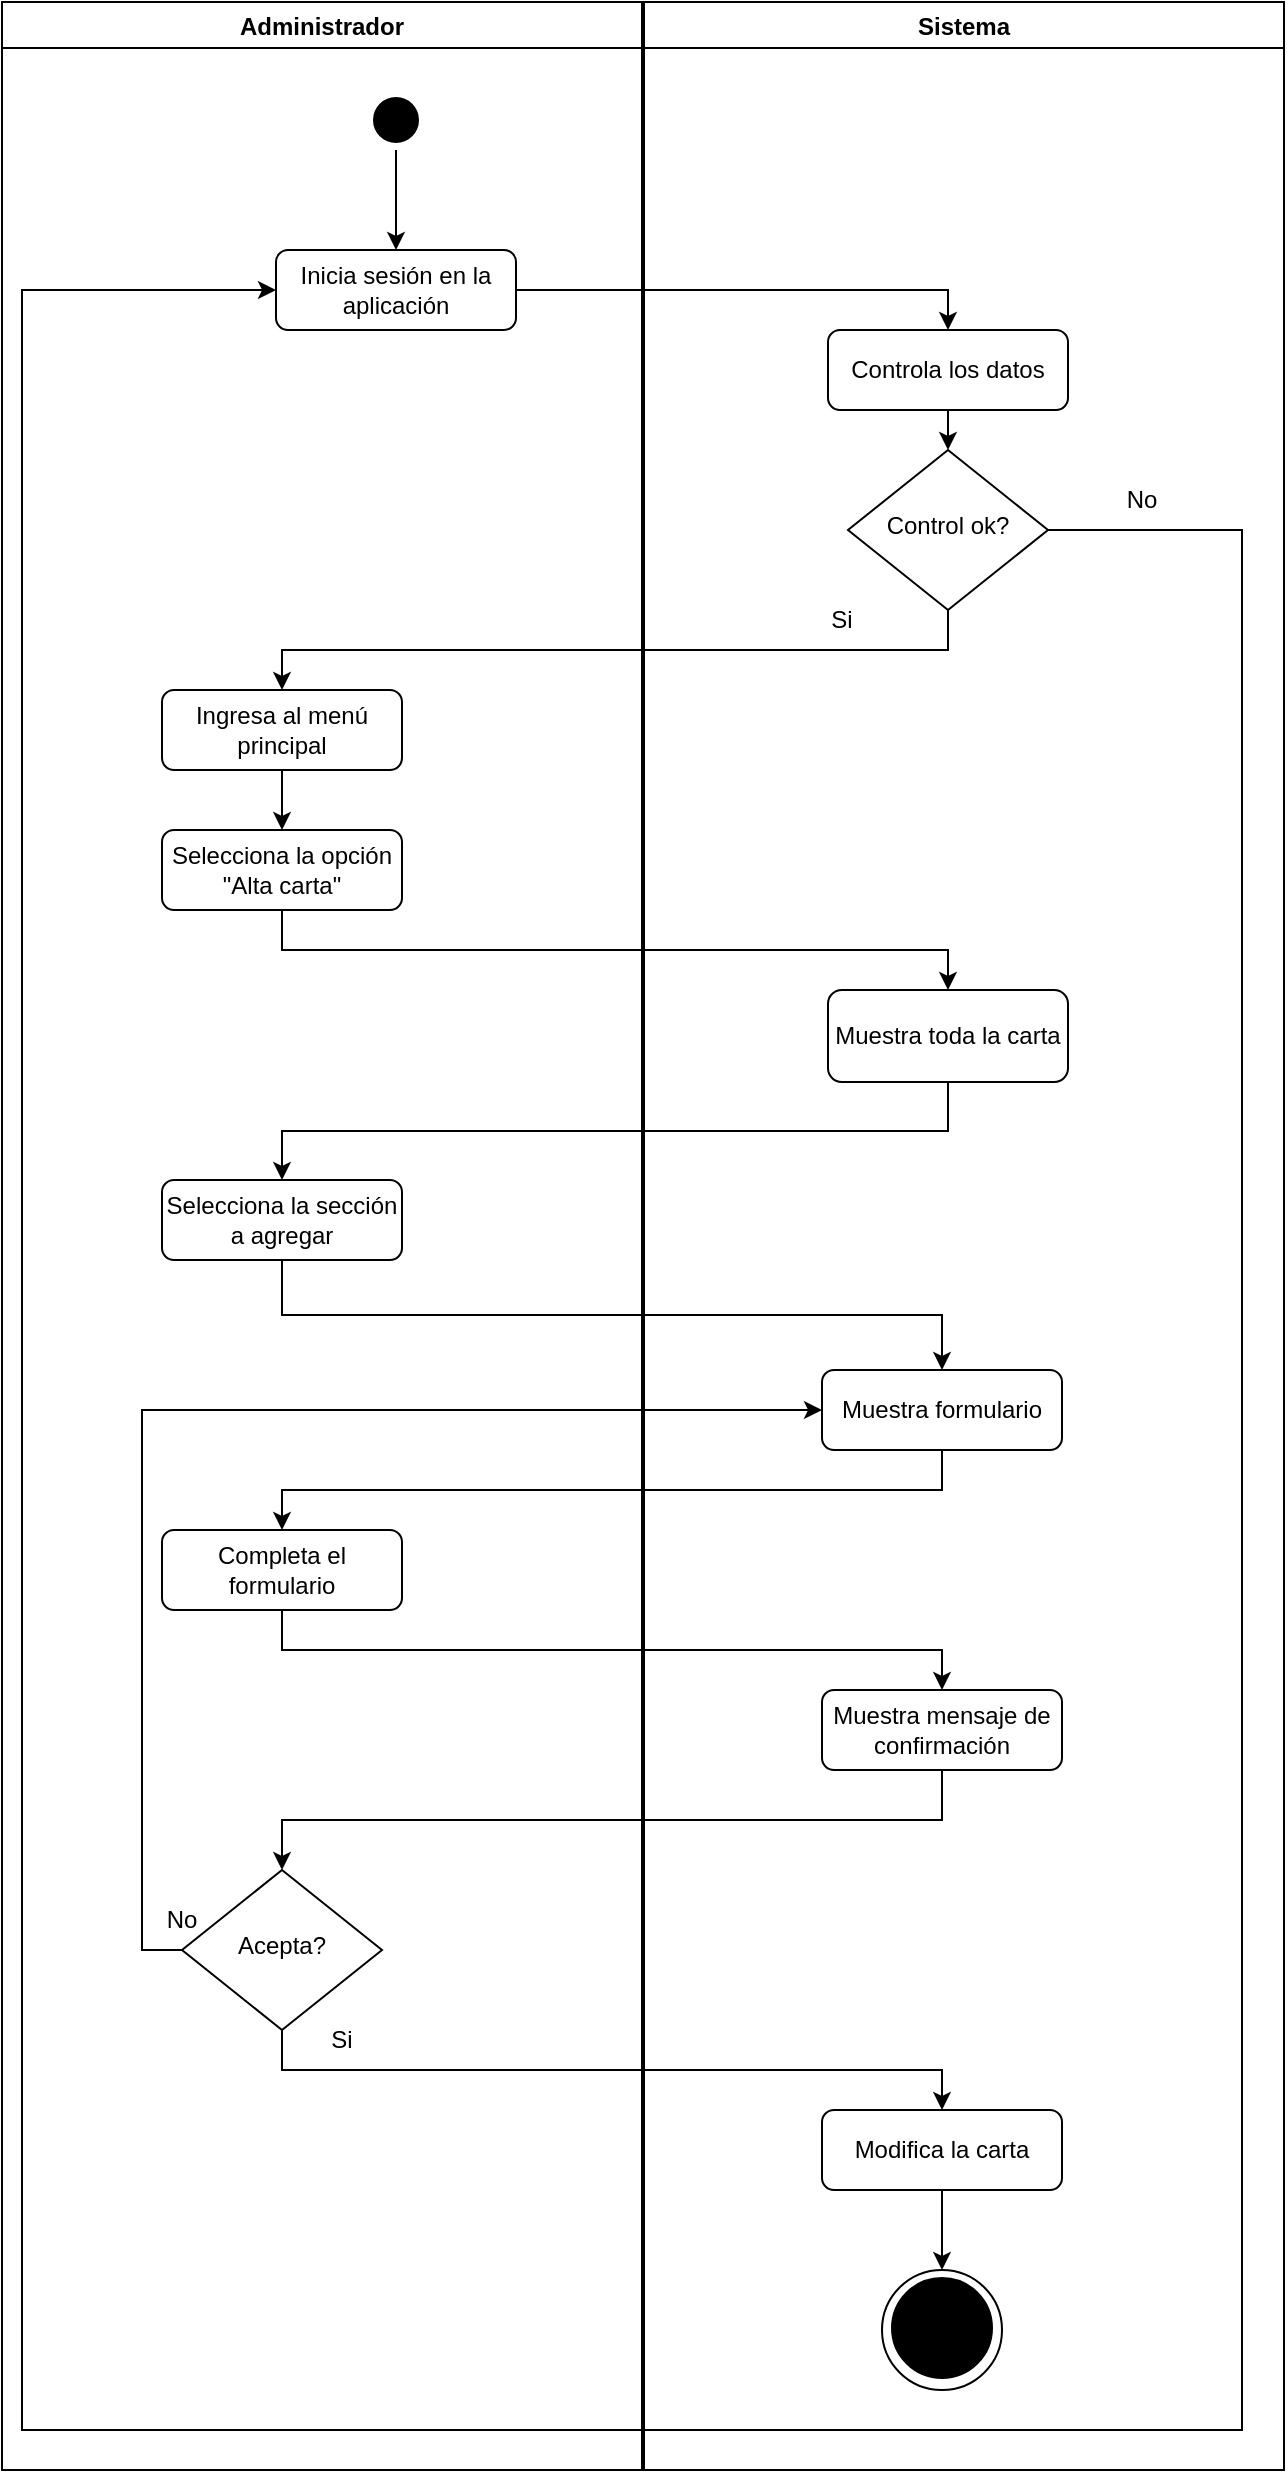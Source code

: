 <mxfile version="24.7.17">
  <diagram name="Página-1" id="aQwT2njNyb8c0mF089h3">
    <mxGraphModel dx="1035" dy="1785" grid="1" gridSize="10" guides="1" tooltips="1" connect="1" arrows="1" fold="1" page="1" pageScale="1" pageWidth="827" pageHeight="1169" math="0" shadow="0">
      <root>
        <mxCell id="0" />
        <mxCell id="1" parent="0" />
        <mxCell id="UhJz3QDpEwgQe15Lkxdn-58" style="edgeStyle=orthogonalEdgeStyle;rounded=0;orthogonalLoop=1;jettySize=auto;html=1;exitX=1;exitY=0.5;exitDx=0;exitDy=0;entryX=0.5;entryY=0;entryDx=0;entryDy=0;" edge="1" parent="1" source="UhJz3QDpEwgQe15Lkxdn-2" target="UhJz3QDpEwgQe15Lkxdn-57">
          <mxGeometry relative="1" as="geometry" />
        </mxCell>
        <mxCell id="UhJz3QDpEwgQe15Lkxdn-2" value="Inicia sesión en la aplicación" style="rounded=1;whiteSpace=wrap;html=1;fontSize=12;glass=0;strokeWidth=1;shadow=0;" vertex="1" parent="1">
          <mxGeometry x="137" y="80" width="120" height="40" as="geometry" />
        </mxCell>
        <mxCell id="UhJz3QDpEwgQe15Lkxdn-53" style="edgeStyle=orthogonalEdgeStyle;rounded=0;orthogonalLoop=1;jettySize=auto;html=1;exitX=0.5;exitY=1;exitDx=0;exitDy=0;entryX=0.5;entryY=0;entryDx=0;entryDy=0;" edge="1" parent="1" source="UhJz3QDpEwgQe15Lkxdn-54" target="UhJz3QDpEwgQe15Lkxdn-2">
          <mxGeometry relative="1" as="geometry" />
        </mxCell>
        <mxCell id="UhJz3QDpEwgQe15Lkxdn-55" value="Administrador" style="swimlane;" vertex="1" parent="1">
          <mxGeometry y="-44" width="320" height="1234" as="geometry" />
        </mxCell>
        <mxCell id="UhJz3QDpEwgQe15Lkxdn-54" value="" style="ellipse;html=1;shape=startState;fillColor=#000000;strokeColor=#000000;" vertex="1" parent="UhJz3QDpEwgQe15Lkxdn-55">
          <mxGeometry x="182" y="44" width="30" height="30" as="geometry" />
        </mxCell>
        <mxCell id="UhJz3QDpEwgQe15Lkxdn-12" value="Ingresa al menú principal" style="rounded=1;whiteSpace=wrap;html=1;fontSize=12;glass=0;strokeWidth=1;shadow=0;" vertex="1" parent="UhJz3QDpEwgQe15Lkxdn-55">
          <mxGeometry x="80" y="344" width="120" height="40" as="geometry" />
        </mxCell>
        <mxCell id="UhJz3QDpEwgQe15Lkxdn-14" value="Selecciona la opción &quot;Alta carta&quot;" style="rounded=1;whiteSpace=wrap;html=1;fontSize=12;glass=0;strokeWidth=1;shadow=0;" vertex="1" parent="UhJz3QDpEwgQe15Lkxdn-55">
          <mxGeometry x="80" y="414" width="120" height="40" as="geometry" />
        </mxCell>
        <mxCell id="UhJz3QDpEwgQe15Lkxdn-11" style="edgeStyle=orthogonalEdgeStyle;rounded=0;orthogonalLoop=1;jettySize=auto;html=1;exitX=0.5;exitY=1;exitDx=0;exitDy=0;entryX=0.5;entryY=0;entryDx=0;entryDy=0;" edge="1" parent="UhJz3QDpEwgQe15Lkxdn-55" source="UhJz3QDpEwgQe15Lkxdn-12" target="UhJz3QDpEwgQe15Lkxdn-14">
          <mxGeometry relative="1" as="geometry" />
        </mxCell>
        <mxCell id="UhJz3QDpEwgQe15Lkxdn-64" value="Selecciona la sección a agregar" style="rounded=1;whiteSpace=wrap;html=1;fontSize=12;glass=0;strokeWidth=1;shadow=0;" vertex="1" parent="UhJz3QDpEwgQe15Lkxdn-55">
          <mxGeometry x="80" y="589" width="120" height="40" as="geometry" />
        </mxCell>
        <mxCell id="UhJz3QDpEwgQe15Lkxdn-86" value="Completa el formulario" style="rounded=1;whiteSpace=wrap;html=1;fontSize=12;glass=0;strokeWidth=1;shadow=0;" vertex="1" parent="UhJz3QDpEwgQe15Lkxdn-55">
          <mxGeometry x="80" y="764" width="120" height="40" as="geometry" />
        </mxCell>
        <mxCell id="UhJz3QDpEwgQe15Lkxdn-92" value="Acepta?" style="rhombus;whiteSpace=wrap;html=1;shadow=0;fontFamily=Helvetica;fontSize=12;align=center;strokeWidth=1;spacing=6;spacingTop=-4;" vertex="1" parent="UhJz3QDpEwgQe15Lkxdn-55">
          <mxGeometry x="90" y="934" width="100" height="80" as="geometry" />
        </mxCell>
        <mxCell id="UhJz3QDpEwgQe15Lkxdn-99" value="No" style="text;html=1;align=center;verticalAlign=middle;whiteSpace=wrap;rounded=0;" vertex="1" parent="UhJz3QDpEwgQe15Lkxdn-55">
          <mxGeometry x="60" y="944" width="60" height="30" as="geometry" />
        </mxCell>
        <mxCell id="UhJz3QDpEwgQe15Lkxdn-98" value="Si" style="text;html=1;align=center;verticalAlign=middle;whiteSpace=wrap;rounded=0;" vertex="1" parent="UhJz3QDpEwgQe15Lkxdn-55">
          <mxGeometry x="140" y="1004" width="60" height="30" as="geometry" />
        </mxCell>
        <mxCell id="UhJz3QDpEwgQe15Lkxdn-56" value="Sistema" style="swimlane;" vertex="1" parent="1">
          <mxGeometry x="321" y="-44" width="320" height="1234" as="geometry" />
        </mxCell>
        <mxCell id="UhJz3QDpEwgQe15Lkxdn-61" style="edgeStyle=orthogonalEdgeStyle;rounded=0;orthogonalLoop=1;jettySize=auto;html=1;exitX=0.5;exitY=1;exitDx=0;exitDy=0;entryX=0.5;entryY=0;entryDx=0;entryDy=0;" edge="1" parent="UhJz3QDpEwgQe15Lkxdn-56" source="UhJz3QDpEwgQe15Lkxdn-57" target="UhJz3QDpEwgQe15Lkxdn-5">
          <mxGeometry relative="1" as="geometry" />
        </mxCell>
        <mxCell id="UhJz3QDpEwgQe15Lkxdn-57" value="Controla los datos" style="rounded=1;whiteSpace=wrap;html=1;fontSize=12;glass=0;strokeWidth=1;shadow=0;" vertex="1" parent="UhJz3QDpEwgQe15Lkxdn-56">
          <mxGeometry x="92" y="164" width="120" height="40" as="geometry" />
        </mxCell>
        <mxCell id="UhJz3QDpEwgQe15Lkxdn-5" value="Control ok?" style="rhombus;whiteSpace=wrap;html=1;shadow=0;fontFamily=Helvetica;fontSize=12;align=center;strokeWidth=1;spacing=6;spacingTop=-4;" vertex="1" parent="UhJz3QDpEwgQe15Lkxdn-56">
          <mxGeometry x="102" y="224" width="100" height="80" as="geometry" />
        </mxCell>
        <mxCell id="UhJz3QDpEwgQe15Lkxdn-60" value="No" style="text;html=1;align=center;verticalAlign=middle;whiteSpace=wrap;rounded=0;" vertex="1" parent="UhJz3QDpEwgQe15Lkxdn-56">
          <mxGeometry x="219" y="234" width="60" height="30" as="geometry" />
        </mxCell>
        <mxCell id="UhJz3QDpEwgQe15Lkxdn-63" value="Si" style="text;html=1;align=center;verticalAlign=middle;whiteSpace=wrap;rounded=0;" vertex="1" parent="UhJz3QDpEwgQe15Lkxdn-56">
          <mxGeometry x="69" y="294" width="60" height="30" as="geometry" />
        </mxCell>
        <mxCell id="UhJz3QDpEwgQe15Lkxdn-16" value="Muestra toda la carta" style="rounded=1;whiteSpace=wrap;html=1;fontSize=12;glass=0;strokeWidth=1;shadow=0;" vertex="1" parent="UhJz3QDpEwgQe15Lkxdn-56">
          <mxGeometry x="92" y="494" width="120" height="46" as="geometry" />
        </mxCell>
        <mxCell id="UhJz3QDpEwgQe15Lkxdn-67" value="Muestra formulario" style="rounded=1;whiteSpace=wrap;html=1;fontSize=12;glass=0;strokeWidth=1;shadow=0;" vertex="1" parent="UhJz3QDpEwgQe15Lkxdn-56">
          <mxGeometry x="89" y="684" width="120" height="40" as="geometry" />
        </mxCell>
        <mxCell id="UhJz3QDpEwgQe15Lkxdn-77" value="Muestra mensaje de confirmación" style="rounded=1;whiteSpace=wrap;html=1;fontSize=12;glass=0;strokeWidth=1;shadow=0;" vertex="1" parent="UhJz3QDpEwgQe15Lkxdn-56">
          <mxGeometry x="89" y="844" width="120" height="40" as="geometry" />
        </mxCell>
        <mxCell id="UhJz3QDpEwgQe15Lkxdn-96" value="Modifica la carta" style="rounded=1;whiteSpace=wrap;html=1;fontSize=12;glass=0;strokeWidth=1;shadow=0;" vertex="1" parent="UhJz3QDpEwgQe15Lkxdn-56">
          <mxGeometry x="89" y="1054" width="120" height="40" as="geometry" />
        </mxCell>
        <mxCell id="UhJz3QDpEwgQe15Lkxdn-51" value="" style="ellipse;whiteSpace=wrap;html=1;aspect=fixed;fillStyle=auto;" vertex="1" parent="UhJz3QDpEwgQe15Lkxdn-56">
          <mxGeometry x="119" y="1134" width="60" height="60" as="geometry" />
        </mxCell>
        <mxCell id="UhJz3QDpEwgQe15Lkxdn-52" value="Fin" style="ellipse;whiteSpace=wrap;html=1;aspect=fixed;fillStyle=solid;fillColor=#000000;" vertex="1" parent="UhJz3QDpEwgQe15Lkxdn-56">
          <mxGeometry x="124" y="1138" width="50" height="50" as="geometry" />
        </mxCell>
        <mxCell id="UhJz3QDpEwgQe15Lkxdn-100" style="edgeStyle=orthogonalEdgeStyle;rounded=0;orthogonalLoop=1;jettySize=auto;html=1;exitX=0.5;exitY=1;exitDx=0;exitDy=0;entryX=0.5;entryY=0;entryDx=0;entryDy=0;" edge="1" parent="UhJz3QDpEwgQe15Lkxdn-56" source="UhJz3QDpEwgQe15Lkxdn-96" target="UhJz3QDpEwgQe15Lkxdn-51">
          <mxGeometry relative="1" as="geometry" />
        </mxCell>
        <mxCell id="UhJz3QDpEwgQe15Lkxdn-59" style="edgeStyle=orthogonalEdgeStyle;rounded=0;orthogonalLoop=1;jettySize=auto;html=1;exitX=1;exitY=0.5;exitDx=0;exitDy=0;entryX=0;entryY=0.5;entryDx=0;entryDy=0;" edge="1" parent="1" source="UhJz3QDpEwgQe15Lkxdn-5" target="UhJz3QDpEwgQe15Lkxdn-2">
          <mxGeometry relative="1" as="geometry">
            <mxPoint x="610" y="350" as="targetPoint" />
            <Array as="points">
              <mxPoint x="620" y="220" />
              <mxPoint x="620" y="1170" />
              <mxPoint x="10" y="1170" />
              <mxPoint x="10" y="100" />
            </Array>
          </mxGeometry>
        </mxCell>
        <mxCell id="UhJz3QDpEwgQe15Lkxdn-62" style="edgeStyle=orthogonalEdgeStyle;rounded=0;orthogonalLoop=1;jettySize=auto;html=1;exitX=0.5;exitY=1;exitDx=0;exitDy=0;entryX=0.5;entryY=0;entryDx=0;entryDy=0;" edge="1" parent="1" source="UhJz3QDpEwgQe15Lkxdn-5" target="UhJz3QDpEwgQe15Lkxdn-12">
          <mxGeometry relative="1" as="geometry" />
        </mxCell>
        <mxCell id="UhJz3QDpEwgQe15Lkxdn-13" style="edgeStyle=orthogonalEdgeStyle;rounded=0;orthogonalLoop=1;jettySize=auto;html=1;exitX=0.5;exitY=1;exitDx=0;exitDy=0;entryX=0.5;entryY=0;entryDx=0;entryDy=0;" edge="1" parent="1" source="UhJz3QDpEwgQe15Lkxdn-14" target="UhJz3QDpEwgQe15Lkxdn-16">
          <mxGeometry relative="1" as="geometry" />
        </mxCell>
        <mxCell id="UhJz3QDpEwgQe15Lkxdn-65" style="edgeStyle=orthogonalEdgeStyle;rounded=0;orthogonalLoop=1;jettySize=auto;html=1;exitX=0.5;exitY=1;exitDx=0;exitDy=0;entryX=0.5;entryY=0;entryDx=0;entryDy=0;" edge="1" parent="1" source="UhJz3QDpEwgQe15Lkxdn-16" target="UhJz3QDpEwgQe15Lkxdn-64">
          <mxGeometry relative="1" as="geometry" />
        </mxCell>
        <mxCell id="UhJz3QDpEwgQe15Lkxdn-68" style="edgeStyle=orthogonalEdgeStyle;rounded=0;orthogonalLoop=1;jettySize=auto;html=1;exitX=0.5;exitY=1;exitDx=0;exitDy=0;entryX=0.5;entryY=0;entryDx=0;entryDy=0;" edge="1" parent="1" source="UhJz3QDpEwgQe15Lkxdn-64" target="UhJz3QDpEwgQe15Lkxdn-67">
          <mxGeometry relative="1" as="geometry" />
        </mxCell>
        <mxCell id="UhJz3QDpEwgQe15Lkxdn-97" style="edgeStyle=orthogonalEdgeStyle;rounded=0;orthogonalLoop=1;jettySize=auto;html=1;exitX=0.5;exitY=1;exitDx=0;exitDy=0;entryX=0.5;entryY=0;entryDx=0;entryDy=0;" edge="1" parent="1" source="UhJz3QDpEwgQe15Lkxdn-92" target="UhJz3QDpEwgQe15Lkxdn-96">
          <mxGeometry relative="1" as="geometry" />
        </mxCell>
        <mxCell id="UhJz3QDpEwgQe15Lkxdn-87" style="edgeStyle=orthogonalEdgeStyle;rounded=0;orthogonalLoop=1;jettySize=auto;html=1;exitX=0.5;exitY=1;exitDx=0;exitDy=0;" edge="1" parent="1" source="UhJz3QDpEwgQe15Lkxdn-67" target="UhJz3QDpEwgQe15Lkxdn-86">
          <mxGeometry relative="1" as="geometry" />
        </mxCell>
        <mxCell id="UhJz3QDpEwgQe15Lkxdn-88" style="edgeStyle=orthogonalEdgeStyle;rounded=0;orthogonalLoop=1;jettySize=auto;html=1;exitX=0.5;exitY=1;exitDx=0;exitDy=0;entryX=0.5;entryY=0;entryDx=0;entryDy=0;" edge="1" parent="1" source="UhJz3QDpEwgQe15Lkxdn-86" target="UhJz3QDpEwgQe15Lkxdn-77">
          <mxGeometry relative="1" as="geometry" />
        </mxCell>
        <mxCell id="UhJz3QDpEwgQe15Lkxdn-101" style="edgeStyle=orthogonalEdgeStyle;rounded=0;orthogonalLoop=1;jettySize=auto;html=1;exitX=0.5;exitY=1;exitDx=0;exitDy=0;entryX=0.5;entryY=0;entryDx=0;entryDy=0;" edge="1" parent="1" source="UhJz3QDpEwgQe15Lkxdn-77" target="UhJz3QDpEwgQe15Lkxdn-92">
          <mxGeometry relative="1" as="geometry" />
        </mxCell>
        <mxCell id="UhJz3QDpEwgQe15Lkxdn-102" style="edgeStyle=orthogonalEdgeStyle;rounded=0;orthogonalLoop=1;jettySize=auto;html=1;exitX=0;exitY=0.5;exitDx=0;exitDy=0;entryX=0;entryY=0.5;entryDx=0;entryDy=0;" edge="1" parent="1" source="UhJz3QDpEwgQe15Lkxdn-92" target="UhJz3QDpEwgQe15Lkxdn-67">
          <mxGeometry relative="1" as="geometry" />
        </mxCell>
      </root>
    </mxGraphModel>
  </diagram>
</mxfile>
